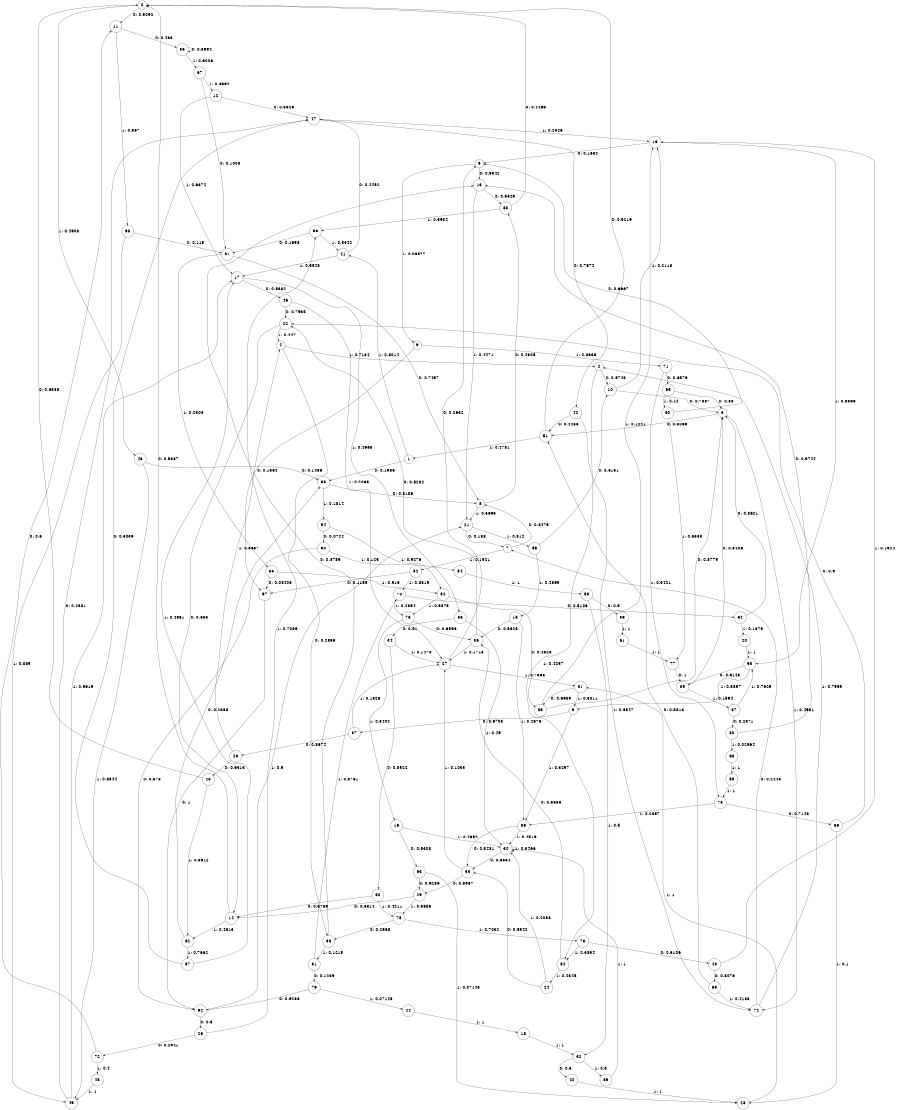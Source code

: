 digraph "ch5randomL10" {
size = "6,8.5";
ratio = "fill";
node [shape = circle];
node [fontsize = 24];
edge [fontsize = 24];
0 -> 11 [label = "0: 0.5092   "];
0 -> 43 [label = "1: 0.4908   "];
1 -> 95 [label = "0: 0.1986   "];
1 -> 41 [label = "1: 0.8014   "];
2 -> 10 [label = "0: 0.5743   "];
2 -> 54 [label = "1: 0.4257   "];
3 -> 51 [label = "0: 0.5069   "];
3 -> 74 [label = "1: 0.4931   "];
4 -> 38 [label = "0: 0.2866   "];
4 -> 2 [label = "1: 0.7134   "];
5 -> 37 [label = "0: 0.6703   "];
5 -> 86 [label = "1: 0.3297   "];
6 -> 13 [label = "0: 0.9342   "];
6 -> 9 [label = "1: 0.06577  "];
7 -> 8 [label = "0: 0.8479   "];
7 -> 82 [label = "1: 0.1521   "];
8 -> 88 [label = "0: 0.4305   "];
8 -> 21 [label = "1: 0.5695   "];
9 -> 97 [label = "0: 0.1364   "];
9 -> 71 [label = "1: 0.8636   "];
10 -> 3 [label = "0: 0.7887   "];
10 -> 19 [label = "1: 0.2113   "];
11 -> 85 [label = "0: 0.433    "];
11 -> 98 [label = "1: 0.567    "];
12 -> 47 [label = "0: 0.3626   "];
12 -> 17 [label = "1: 0.6374   "];
13 -> 88 [label = "0: 0.5529   "];
13 -> 21 [label = "1: 0.4471   "];
14 -> 0 [label = "0: 0.5387   "];
14 -> 62 [label = "1: 0.4613   "];
15 -> 36 [label = "0: 0.5325   "];
15 -> 86 [label = "1: 0.4675   "];
16 -> 63 [label = "0: 0.5308   "];
16 -> 30 [label = "1: 0.4692   "];
17 -> 46 [label = "0: 0.5332   "];
17 -> 55 [label = "1: 0.4668   "];
18 -> 32 [label = "1: 1        "];
19 -> 6 [label = "0: 0.1634   "];
19 -> 93 [label = "1: 0.8366   "];
20 -> 93 [label = "1: 1        "];
21 -> 7 [label = "0: 0.188    "];
21 -> 56 [label = "1: 0.812    "];
22 -> 14 [label = "0: 0.553    "];
22 -> 4 [label = "1: 0.447    "];
23 -> 0 [label = "0: 0.6388   "];
23 -> 62 [label = "1: 0.3612   "];
24 -> 33 [label = "0: 0.5942   "];
24 -> 30 [label = "1: 0.4058   "];
25 -> 23 [label = "0: 0.6313   "];
25 -> 4 [label = "1: 0.3687   "];
26 -> 72 [label = "0: 0.2941   "];
26 -> 96 [label = "1: 0.7059   "];
27 -> 6 [label = "0: 0.2632   "];
27 -> 31 [label = "1: 0.7368   "];
28 -> 31 [label = "1: 1        "];
29 -> 14 [label = "0: 0.6314   "];
29 -> 75 [label = "1: 0.3686   "];
30 -> 33 [label = "0: 0.6534   "];
30 -> 30 [label = "1: 0.3466   "];
31 -> 89 [label = "0: 0.6989   "];
31 -> 5 [label = "1: 0.3011   "];
32 -> 40 [label = "0: 0.5      "];
32 -> 59 [label = "1: 0.5      "];
33 -> 29 [label = "0: 0.8967   "];
33 -> 27 [label = "1: 0.1033   "];
34 -> 50 [label = "0: 0.8522   "];
34 -> 27 [label = "1: 0.1478   "];
35 -> 3 [label = "0: 0.8406   "];
35 -> 87 [label = "1: 0.1594   "];
36 -> 22 [label = "0: 0.8282   "];
36 -> 27 [label = "1: 0.1718   "];
37 -> 25 [label = "0: 0.8674   "];
37 -> 27 [label = "1: 0.1326   "];
38 -> 13 [label = "0: 0.8785   "];
38 -> 81 [label = "1: 0.1215   "];
39 -> 61 [label = "1: 1        "];
40 -> 28 [label = "1: 1        "];
41 -> 47 [label = "0: 0.4452   "];
41 -> 17 [label = "1: 0.5548   "];
42 -> 51 [label = "0: 0.4453   "];
42 -> 74 [label = "1: 0.5547   "];
43 -> 95 [label = "0: 0.1456   "];
43 -> 49 [label = "1: 0.8544   "];
44 -> 18 [label = "1: 1        "];
45 -> 49 [label = "1: 1        "];
46 -> 22 [label = "0: 0.7935   "];
46 -> 27 [label = "1: 0.2065   "];
47 -> 42 [label = "0: 0.7674   "];
47 -> 19 [label = "1: 0.2326   "];
48 -> 69 [label = "0: 0.8076   "];
48 -> 19 [label = "1: 0.1924   "];
49 -> 47 [label = "0: 0.4381   "];
49 -> 17 [label = "1: 0.5619   "];
50 -> 14 [label = "0: 0.5789   "];
50 -> 75 [label = "1: 0.4211   "];
51 -> 0 [label = "0: 0.5219   "];
51 -> 1 [label = "1: 0.4781   "];
52 -> 89 [label = "0: 0.4625   "];
52 -> 76 [label = "1: 0.5375   "];
53 -> 39 [label = "0: 0.5      "];
53 -> 32 [label = "1: 0.5      "];
54 -> 36 [label = "0: 0.5655   "];
54 -> 24 [label = "1: 0.4345   "];
55 -> 34 [label = "0: 0.51     "];
55 -> 30 [label = "1: 0.49     "];
56 -> 10 [label = "0: 0.5131   "];
56 -> 15 [label = "1: 0.4869   "];
57 -> 47 [label = "0: 0.5039   "];
57 -> 17 [label = "1: 0.4961   "];
58 -> 78 [label = "1: 1        "];
59 -> 30 [label = "1: 1        "];
60 -> 6 [label = "0: 0.6667   "];
60 -> 77 [label = "1: 0.3333   "];
61 -> 77 [label = "1: 1        "];
62 -> 95 [label = "0: 0.2338   "];
62 -> 57 [label = "1: 0.7662   "];
63 -> 29 [label = "0: 0.9286   "];
63 -> 28 [label = "1: 0.07143  "];
64 -> 3 [label = "0: 0.8621   "];
64 -> 20 [label = "1: 0.1379   "];
65 -> 3 [label = "0: 0.88     "];
65 -> 60 [label = "1: 0.12     "];
66 -> 22 [label = "0: 0.9      "];
66 -> 28 [label = "1: 0.1      "];
67 -> 91 [label = "0: 0.1008   "];
67 -> 12 [label = "1: 0.8992   "];
68 -> 58 [label = "1: 1        "];
69 -> 51 [label = "0: 0.5813   "];
69 -> 74 [label = "1: 0.4188   "];
70 -> 64 [label = "0: 0.5106   "];
70 -> 76 [label = "1: 0.4894   "];
71 -> 65 [label = "0: 0.6579   "];
71 -> 78 [label = "1: 0.3421   "];
72 -> 11 [label = "0: 0.6      "];
72 -> 45 [label = "1: 0.4      "];
73 -> 48 [label = "0: 0.6106   "];
73 -> 54 [label = "1: 0.3894   "];
74 -> 7 [label = "0: 0.2445   "];
74 -> 2 [label = "1: 0.7555   "];
75 -> 38 [label = "0: 0.2968   "];
75 -> 73 [label = "1: 0.7032   "];
76 -> 36 [label = "0: 0.6596   "];
76 -> 16 [label = "1: 0.3404   "];
77 -> 35 [label = "0: 1        "];
78 -> 66 [label = "0: 0.7143   "];
78 -> 86 [label = "1: 0.2857   "];
79 -> 92 [label = "0: 0.9286   "];
79 -> 44 [label = "1: 0.07143  "];
80 -> 13 [label = "0: 0.9744   "];
80 -> 68 [label = "1: 0.02564  "];
81 -> 79 [label = "0: 0.1239   "];
81 -> 70 [label = "1: 0.8761   "];
82 -> 97 [label = "0: 0.1185   "];
82 -> 70 [label = "1: 0.8815   "];
83 -> 97 [label = "0: 0.08403  "];
83 -> 52 [label = "1: 0.916    "];
84 -> 53 [label = "1: 1        "];
85 -> 85 [label = "0: 0.3994   "];
85 -> 67 [label = "1: 0.6006   "];
86 -> 33 [label = "0: 0.5481   "];
86 -> 30 [label = "1: 0.4519   "];
87 -> 80 [label = "0: 0.2371   "];
87 -> 93 [label = "1: 0.7629   "];
88 -> 0 [label = "0: 0.4466   "];
88 -> 96 [label = "1: 0.5534   "];
89 -> 3 [label = "0: 0.8779   "];
89 -> 19 [label = "1: 0.1221   "];
90 -> 92 [label = "0: 0.875    "];
90 -> 84 [label = "1: 0.125    "];
91 -> 8 [label = "0: 0.7497   "];
91 -> 83 [label = "1: 0.2503   "];
92 -> 26 [label = "0: 0.5      "];
92 -> 21 [label = "1: 0.5      "];
93 -> 35 [label = "0: 0.6143   "];
93 -> 5 [label = "1: 0.3857   "];
94 -> 90 [label = "0: 0.0724   "];
94 -> 52 [label = "1: 0.9276   "];
95 -> 8 [label = "0: 0.8186   "];
95 -> 94 [label = "1: 0.1814   "];
96 -> 91 [label = "0: 0.1658   "];
96 -> 41 [label = "1: 0.8342   "];
97 -> 92 [label = "0: 1        "];
98 -> 91 [label = "0: 0.115    "];
98 -> 49 [label = "1: 0.885    "];
}